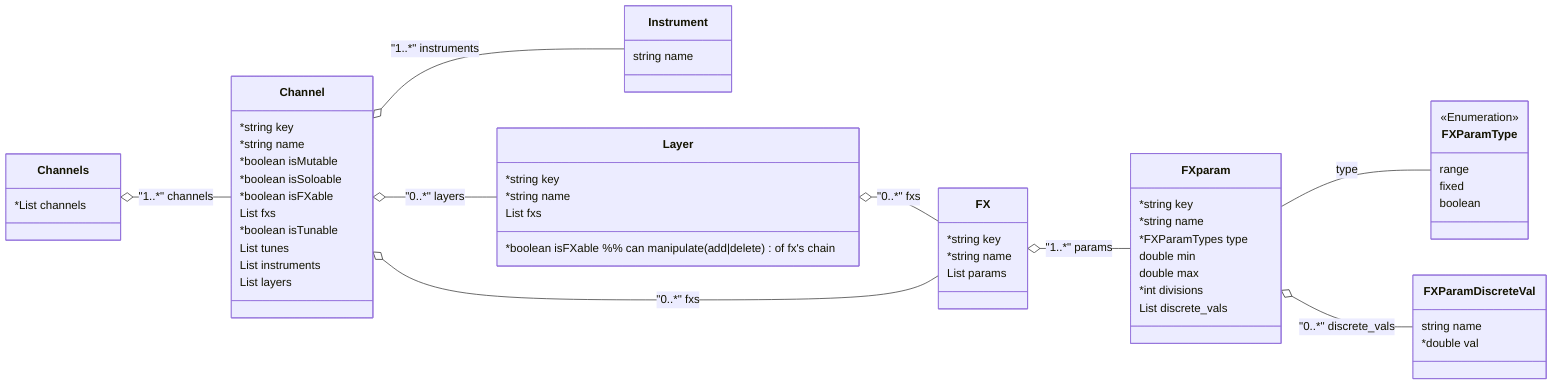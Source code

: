 classDiagram
direction RL

%%title: Channels meta
%%note: used for tune channels and layers volume and pan, tune fx's params.
%% not used for add|delete layers, fxs and instruments

class Channels {
  *List<Channel> channels
}

class Channel {
  *string key
  *string name
  *boolean isMutable
  *boolean isSoloable
  *boolean isFXable
  List<FX> fxs
  *boolean isTunable
  List<Tune> tunes
  List<Instrumen> instruments
  List<Layer> layers
}

Channel --o Channels : "1..*" channels

class Instrument {
  string name
}

Instrument --o Channel : "1..*" instruments

class Layer {
  *string key
  *string name
  *boolean isFXable %% can manipulate (add|delete) of fx's chain
  List<FX> fxs
}

Layer --o Channel : "0..*" layers 

class FX {
  *string key
  *string name
  List<FXparam> params
}

FX --o Channel : "0..*" fxs
FX --o Layer : "0..*" fxs

class FXparam {
  *string key
  *string name
  *FXParamTypes type
  double min
  double max
  *int divisions
  List<double> discrete_vals
}

FXparam --o FX : "1..*" params

class FXParamType {
<<Enumeration>>
  range
  fixed
  boolean
}

FXParamType -- FXparam : type

class FXParamDiscreteVal {
  string name
  *double val
}

FXParamDiscreteVal --o FXparam : "0..*" discrete_vals
